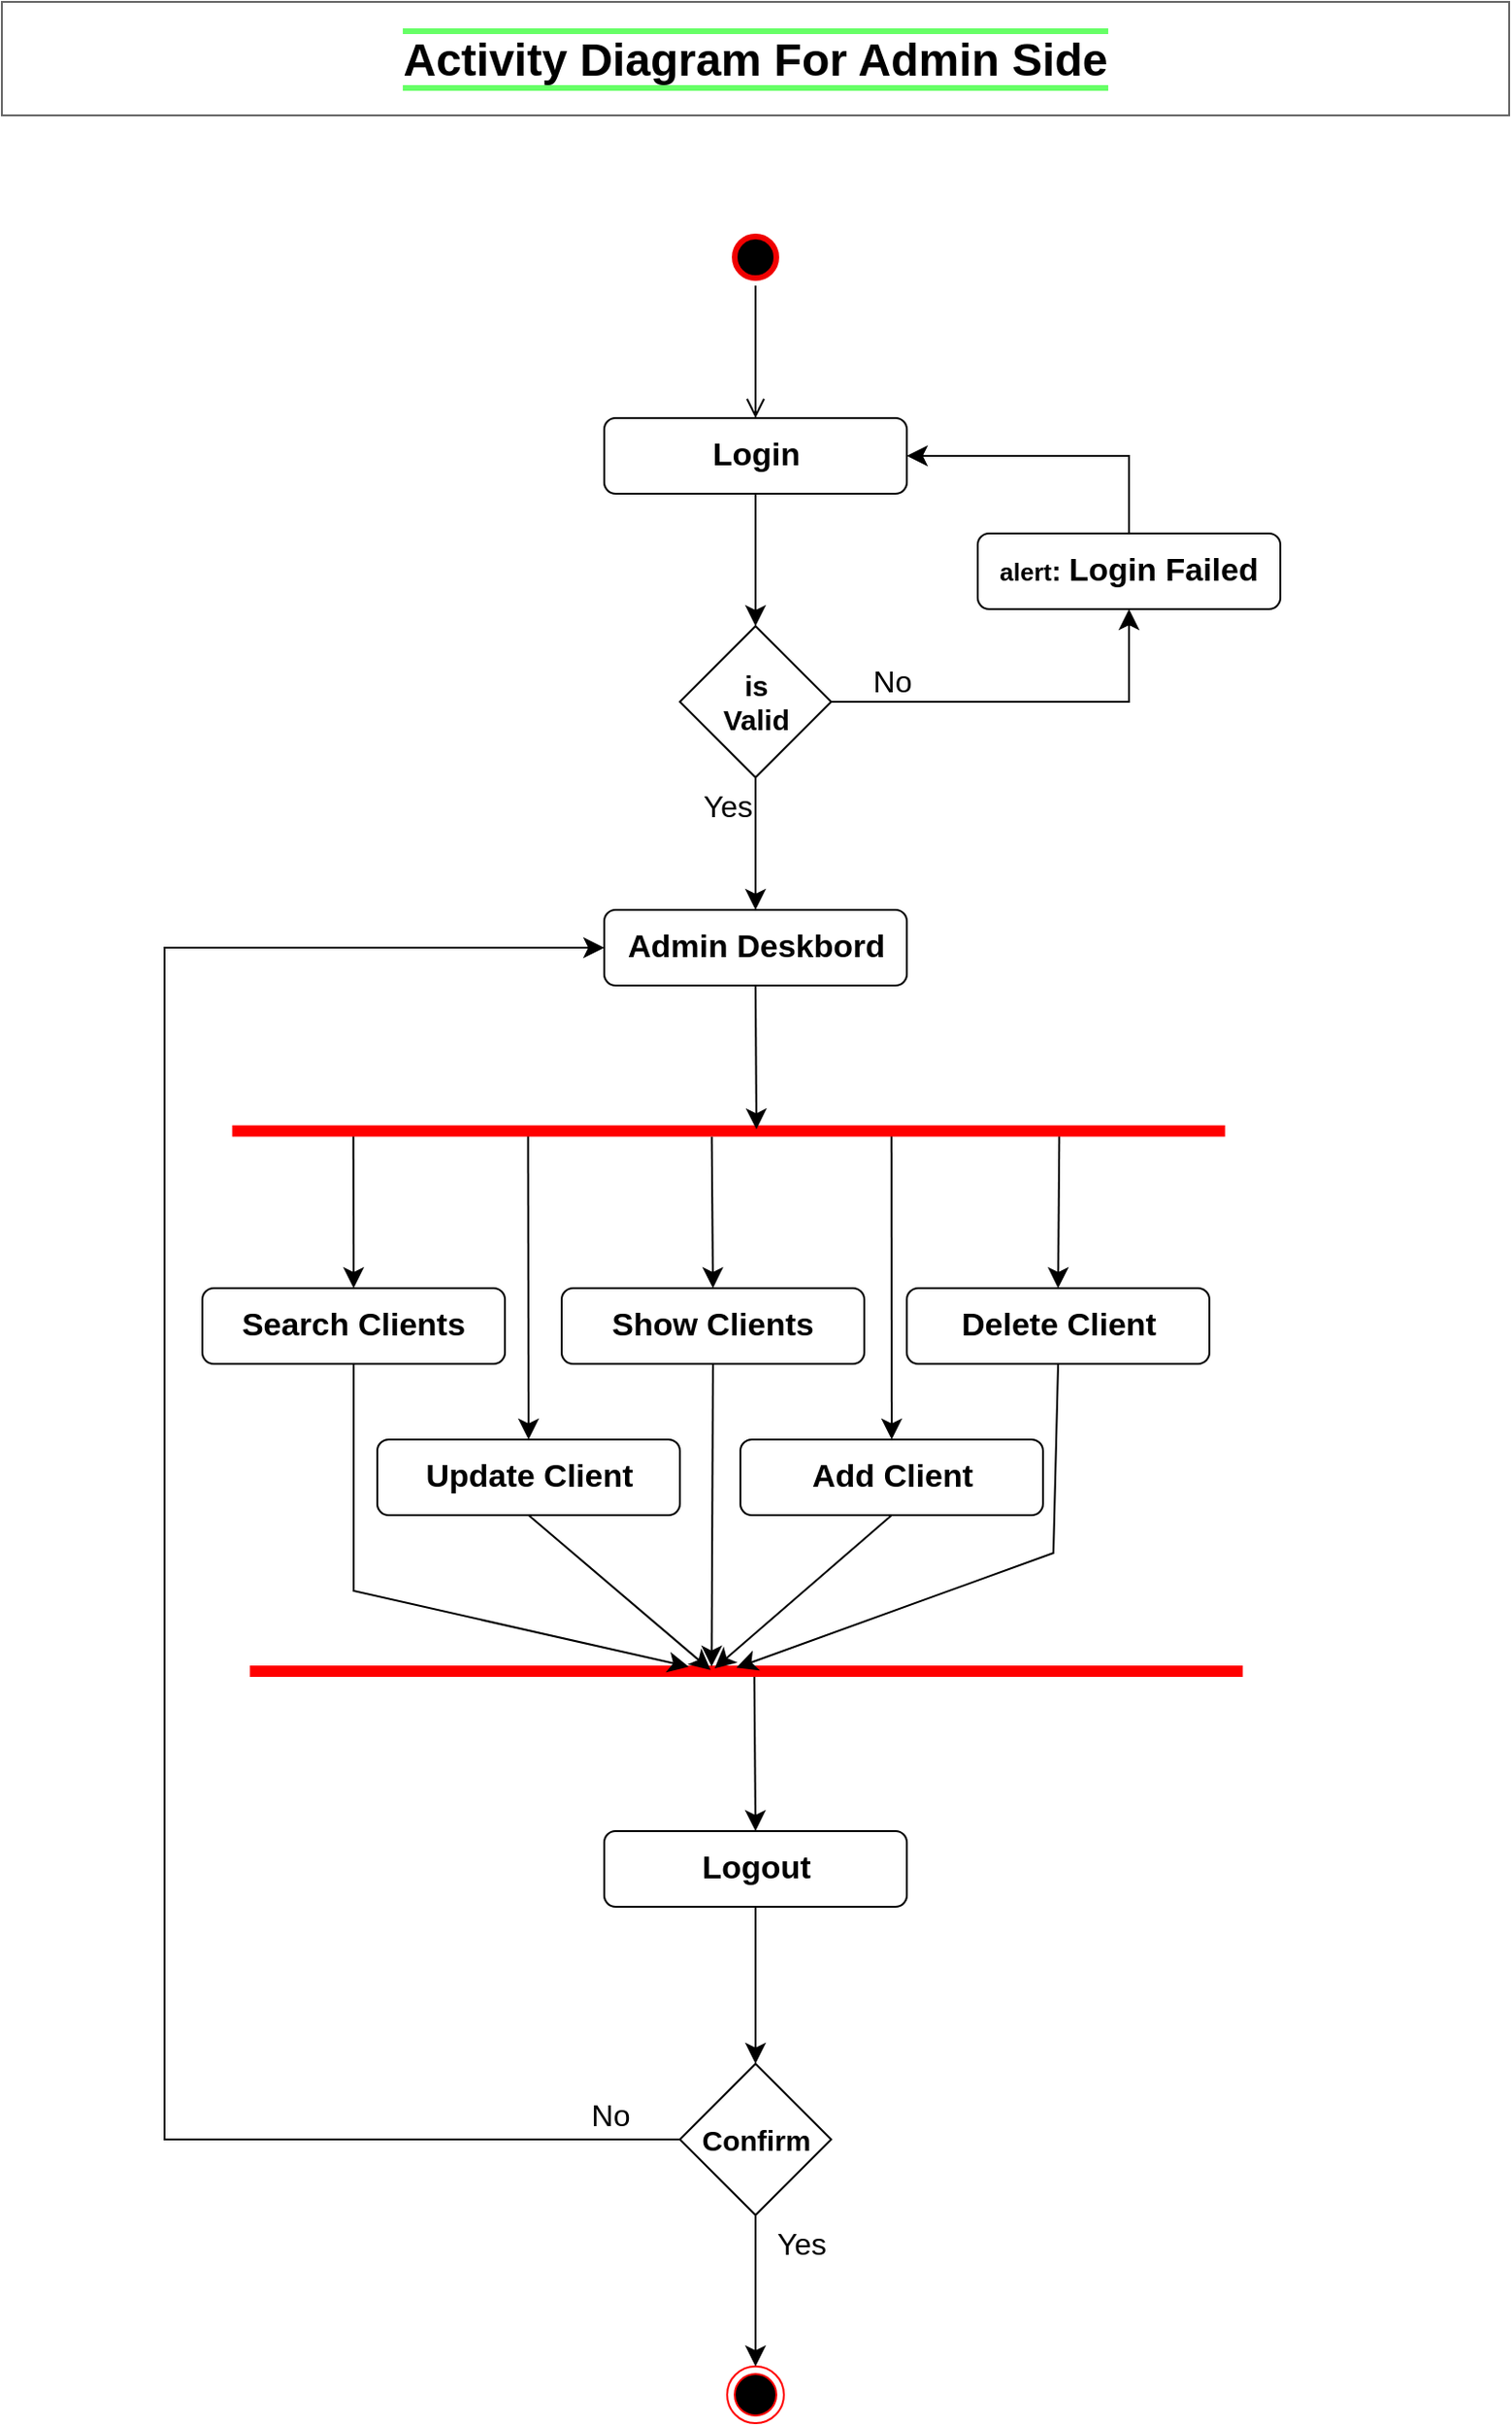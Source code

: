 <mxfile version="23.1.4" type="device">
  <diagram name="Page-1" id="YnzdXZGGdSsKxX0sG3py">
    <mxGraphModel dx="1335" dy="864" grid="1" gridSize="10" guides="1" tooltips="1" connect="1" arrows="1" fold="1" page="1" pageScale="1" pageWidth="850" pageHeight="1100" background="none" math="0" shadow="0">
      <root>
        <mxCell id="0" />
        <mxCell id="1" parent="0" />
        <mxCell id="VhJA7Kd5jVIp0lMXF9Xg-35" value="" style="endArrow=classic;html=1;rounded=0;fontSize=12;startSize=8;endSize=8;exitX=0.508;exitY=0.585;exitDx=0;exitDy=0;exitPerimeter=0;entryX=0.5;entryY=0;entryDx=0;entryDy=0;" parent="1" source="VhJA7Kd5jVIp0lMXF9Xg-29" target="VhJA7Kd5jVIp0lMXF9Xg-36" edge="1">
          <mxGeometry width="50" height="50" relative="1" as="geometry">
            <mxPoint x="592" y="930" as="sourcePoint" />
            <mxPoint x="592" y="1000" as="targetPoint" />
          </mxGeometry>
        </mxCell>
        <mxCell id="VhJA7Kd5jVIp0lMXF9Xg-28" value="" style="endArrow=classic;html=1;rounded=0;fontSize=12;startSize=8;endSize=8;exitX=0.833;exitY=0.638;exitDx=0;exitDy=0;exitPerimeter=0;entryX=0.5;entryY=0;entryDx=0;entryDy=0;" parent="1" source="VhJA7Kd5jVIp0lMXF9Xg-16" target="VhJA7Kd5jVIp0lMXF9Xg-20" edge="1">
          <mxGeometry width="50" height="50" relative="1" as="geometry">
            <mxPoint x="751.91" y="650" as="sourcePoint" />
            <mxPoint x="753" y="710" as="targetPoint" />
          </mxGeometry>
        </mxCell>
        <mxCell id="VhJA7Kd5jVIp0lMXF9Xg-26" value="" style="endArrow=classic;html=1;rounded=0;fontSize=12;startSize=8;endSize=8;exitX=0.664;exitY=0.623;exitDx=0;exitDy=0;exitPerimeter=0;entryX=0.5;entryY=0;entryDx=0;entryDy=0;" parent="1" source="VhJA7Kd5jVIp0lMXF9Xg-16" target="VhJA7Kd5jVIp0lMXF9Xg-22" edge="1">
          <mxGeometry width="50" height="50" relative="1" as="geometry">
            <mxPoint x="660" y="650" as="sourcePoint" />
            <mxPoint x="661" y="730" as="targetPoint" />
          </mxGeometry>
        </mxCell>
        <mxCell id="VhJA7Kd5jVIp0lMXF9Xg-25" value="" style="endArrow=classic;html=1;rounded=0;fontSize=12;startSize=8;endSize=8;exitX=0.483;exitY=0.653;exitDx=0;exitDy=0;exitPerimeter=0;entryX=0.5;entryY=0;entryDx=0;entryDy=0;" parent="1" source="VhJA7Kd5jVIp0lMXF9Xg-16" target="VhJA7Kd5jVIp0lMXF9Xg-19" edge="1">
          <mxGeometry width="50" height="50" relative="1" as="geometry">
            <mxPoint x="568.13" y="647" as="sourcePoint" />
            <mxPoint x="570" y="710" as="targetPoint" />
          </mxGeometry>
        </mxCell>
        <mxCell id="VhJA7Kd5jVIp0lMXF9Xg-24" value="" style="endArrow=classic;html=1;rounded=0;fontSize=12;startSize=8;endSize=8;exitX=0.122;exitY=0.595;exitDx=0;exitDy=0;entryX=0.5;entryY=0;entryDx=0;entryDy=0;exitPerimeter=0;" parent="1" source="VhJA7Kd5jVIp0lMXF9Xg-16" target="VhJA7Kd5jVIp0lMXF9Xg-18" edge="1">
          <mxGeometry width="50" height="50" relative="1" as="geometry">
            <mxPoint x="379.41" y="644" as="sourcePoint" />
            <mxPoint x="380.41" y="720" as="targetPoint" />
          </mxGeometry>
        </mxCell>
        <mxCell id="VhJA7Kd5jVIp0lMXF9Xg-23" value="" style="endArrow=classic;html=1;rounded=0;fontSize=12;startSize=8;endSize=8;entryX=0.5;entryY=0;entryDx=0;entryDy=0;exitX=0.298;exitY=0.522;exitDx=0;exitDy=0;exitPerimeter=0;" parent="1" source="VhJA7Kd5jVIp0lMXF9Xg-16" target="VhJA7Kd5jVIp0lMXF9Xg-21" edge="1">
          <mxGeometry width="50" height="50" relative="1" as="geometry">
            <mxPoint x="473" y="640" as="sourcePoint" />
            <mxPoint x="460" y="714" as="targetPoint" />
          </mxGeometry>
        </mxCell>
        <mxCell id="VhJA7Kd5jVIp0lMXF9Xg-16" value="" style="shape=line;html=1;strokeWidth=6;strokeColor=#ff0000;labelBackgroundColor=none;fillColor=#99ff99;rotation=-90;direction=south;" parent="1" vertex="1">
          <mxGeometry x="568.13" y="374.36" width="20.31" height="525" as="geometry" />
        </mxCell>
        <mxCell id="VhJA7Kd5jVIp0lMXF9Xg-1" value="&lt;h1 style=&quot;line-height: 0%;&quot;&gt;&lt;span style=&quot;background-color: rgb(255, 255, 255);&quot;&gt;Activity Diagram For Admin Side&lt;/span&gt;&lt;/h1&gt;" style="rounded=0;whiteSpace=wrap;html=1;labelBackgroundColor=#66FF66;strokeColor=#666666;fillColor=none;gradientColor=#b3b3b3;" parent="1" vertex="1">
          <mxGeometry x="194" y="40" width="797" height="60" as="geometry" />
        </mxCell>
        <mxCell id="VhJA7Kd5jVIp0lMXF9Xg-2" value="" style="ellipse;html=1;shape=startState;fillColor=#000000;strokeColor=#f00000;strokeWidth=3;fillStyle=auto;" parent="1" vertex="1">
          <mxGeometry x="577.5" y="160" width="30" height="30" as="geometry" />
        </mxCell>
        <mxCell id="VhJA7Kd5jVIp0lMXF9Xg-3" value="" style="edgeStyle=orthogonalEdgeStyle;html=1;verticalAlign=bottom;endArrow=open;endSize=8;strokeColor=#000000;rounded=0;fontSize=12;entryX=0.5;entryY=0;entryDx=0;entryDy=0;" parent="1" source="VhJA7Kd5jVIp0lMXF9Xg-2" target="VhJA7Kd5jVIp0lMXF9Xg-4" edge="1">
          <mxGeometry relative="1" as="geometry">
            <mxPoint x="592.5" y="250" as="targetPoint" />
          </mxGeometry>
        </mxCell>
        <mxCell id="VhJA7Kd5jVIp0lMXF9Xg-4" value="&lt;b&gt;&lt;font style=&quot;font-size: 17px;&quot;&gt;Login&lt;/font&gt;&lt;/b&gt;" style="rounded=1;whiteSpace=wrap;html=1;" parent="1" vertex="1">
          <mxGeometry x="512.5" y="260" width="160" height="40" as="geometry" />
        </mxCell>
        <mxCell id="VhJA7Kd5jVIp0lMXF9Xg-6" value="&lt;b&gt;&lt;font style=&quot;font-size: 15px;&quot;&gt;is&lt;br&gt;Valid&lt;/font&gt;&lt;/b&gt;" style="rhombus;whiteSpace=wrap;html=1;" parent="1" vertex="1">
          <mxGeometry x="552.5" y="370" width="80" height="80" as="geometry" />
        </mxCell>
        <mxCell id="VhJA7Kd5jVIp0lMXF9Xg-7" value="" style="endArrow=classic;html=1;rounded=0;fontSize=12;startSize=8;endSize=8;exitX=0.5;exitY=1;exitDx=0;exitDy=0;entryX=0.5;entryY=0;entryDx=0;entryDy=0;" parent="1" source="VhJA7Kd5jVIp0lMXF9Xg-4" target="VhJA7Kd5jVIp0lMXF9Xg-6" edge="1">
          <mxGeometry width="50" height="50" relative="1" as="geometry">
            <mxPoint x="420" y="510" as="sourcePoint" />
            <mxPoint x="470" y="460" as="targetPoint" />
          </mxGeometry>
        </mxCell>
        <mxCell id="VhJA7Kd5jVIp0lMXF9Xg-8" value="" style="endArrow=classic;html=1;rounded=0;fontSize=12;startSize=8;endSize=8;exitX=0.5;exitY=1;exitDx=0;exitDy=0;entryX=0.5;entryY=0;entryDx=0;entryDy=0;" parent="1" source="VhJA7Kd5jVIp0lMXF9Xg-6" target="VhJA7Kd5jVIp0lMXF9Xg-14" edge="1">
          <mxGeometry width="50" height="50" relative="1" as="geometry">
            <mxPoint x="592.3" y="450" as="sourcePoint" />
            <mxPoint x="592.3" y="520" as="targetPoint" />
          </mxGeometry>
        </mxCell>
        <mxCell id="VhJA7Kd5jVIp0lMXF9Xg-9" value="Yes" style="text;html=1;align=center;verticalAlign=middle;whiteSpace=wrap;rounded=0;;fontSize=16;" parent="1" vertex="1">
          <mxGeometry x="547.5" y="450" width="60" height="30" as="geometry" />
        </mxCell>
        <mxCell id="VhJA7Kd5jVIp0lMXF9Xg-10" value="" style="endArrow=classic;html=1;rounded=0;fontSize=12;startSize=8;endSize=8;exitX=1;exitY=0.5;exitDx=0;exitDy=0;entryX=0.5;entryY=1;entryDx=0;entryDy=0;" parent="1" source="VhJA7Kd5jVIp0lMXF9Xg-6" target="VhJA7Kd5jVIp0lMXF9Xg-11" edge="1">
          <mxGeometry width="50" height="50" relative="1" as="geometry">
            <mxPoint x="640" y="409.66" as="sourcePoint" />
            <mxPoint x="699.3" y="409.66" as="targetPoint" />
            <Array as="points">
              <mxPoint x="790" y="410" />
            </Array>
          </mxGeometry>
        </mxCell>
        <mxCell id="VhJA7Kd5jVIp0lMXF9Xg-11" value="&lt;font style=&quot;&quot;&gt;&lt;b style=&quot;&quot;&gt;&lt;font style=&quot;font-size: 13px;&quot;&gt;alert&lt;/font&gt;&lt;span style=&quot;font-size: 15px;&quot;&gt;: &lt;/span&gt;&lt;/b&gt;&lt;/font&gt;&lt;font style=&quot;font-weight: bold; font-size: 17px;&quot;&gt;Login Failed&lt;/font&gt;" style="rounded=1;whiteSpace=wrap;html=1;" parent="1" vertex="1">
          <mxGeometry x="710" y="321" width="160" height="40" as="geometry" />
        </mxCell>
        <mxCell id="VhJA7Kd5jVIp0lMXF9Xg-12" value="" style="endArrow=classic;html=1;rounded=0;fontSize=12;startSize=8;endSize=8;exitX=0.5;exitY=0;exitDx=0;exitDy=0;entryX=1;entryY=0.5;entryDx=0;entryDy=0;" parent="1" source="VhJA7Kd5jVIp0lMXF9Xg-11" target="VhJA7Kd5jVIp0lMXF9Xg-4" edge="1">
          <mxGeometry width="50" height="50" relative="1" as="geometry">
            <mxPoint x="700" y="380" as="sourcePoint" />
            <mxPoint x="750" y="330" as="targetPoint" />
            <Array as="points">
              <mxPoint x="790" y="280" />
            </Array>
          </mxGeometry>
        </mxCell>
        <mxCell id="VhJA7Kd5jVIp0lMXF9Xg-13" value="No" style="text;html=1;align=center;verticalAlign=middle;whiteSpace=wrap;rounded=0;;fontSize=16;" parent="1" vertex="1">
          <mxGeometry x="634.5" y="384" width="60" height="30" as="geometry" />
        </mxCell>
        <mxCell id="VhJA7Kd5jVIp0lMXF9Xg-14" value="&lt;span style=&quot;font-size: 17px;&quot;&gt;&lt;b&gt;Admin Deskbord&lt;/b&gt;&lt;/span&gt;" style="rounded=1;whiteSpace=wrap;html=1;" parent="1" vertex="1">
          <mxGeometry x="512.5" y="520" width="160" height="40" as="geometry" />
        </mxCell>
        <mxCell id="VhJA7Kd5jVIp0lMXF9Xg-15" value="" style="endArrow=classic;html=1;rounded=0;fontSize=12;startSize=8;endSize=8;exitX=0.5;exitY=1;exitDx=0;exitDy=0;entryX=0.528;entryY=0.459;entryDx=0;entryDy=0;entryPerimeter=0;" parent="1" source="VhJA7Kd5jVIp0lMXF9Xg-14" target="VhJA7Kd5jVIp0lMXF9Xg-16" edge="1">
          <mxGeometry width="50" height="50" relative="1" as="geometry">
            <mxPoint x="592.91" y="560" as="sourcePoint" />
            <mxPoint x="593" y="630" as="targetPoint" />
          </mxGeometry>
        </mxCell>
        <mxCell id="VhJA7Kd5jVIp0lMXF9Xg-18" value="&lt;span style=&quot;font-size: 17px;&quot;&gt;&lt;b&gt;Search Clients&lt;/b&gt;&lt;/span&gt;" style="rounded=1;whiteSpace=wrap;html=1;" parent="1" vertex="1">
          <mxGeometry x="300" y="720" width="160" height="40" as="geometry" />
        </mxCell>
        <mxCell id="VhJA7Kd5jVIp0lMXF9Xg-19" value="&lt;span style=&quot;font-size: 17px;&quot;&gt;&lt;b&gt;Show Clients&lt;/b&gt;&lt;/span&gt;" style="rounded=1;whiteSpace=wrap;html=1;" parent="1" vertex="1">
          <mxGeometry x="490" y="720" width="160" height="40" as="geometry" />
        </mxCell>
        <mxCell id="VhJA7Kd5jVIp0lMXF9Xg-20" value="&lt;span style=&quot;font-size: 17px;&quot;&gt;&lt;b&gt;Delete Client&lt;/b&gt;&lt;/span&gt;" style="rounded=1;whiteSpace=wrap;html=1;" parent="1" vertex="1">
          <mxGeometry x="672.5" y="720" width="160" height="40" as="geometry" />
        </mxCell>
        <mxCell id="VhJA7Kd5jVIp0lMXF9Xg-21" value="&lt;span style=&quot;font-size: 17px;&quot;&gt;&lt;b&gt;Update Client&lt;/b&gt;&lt;/span&gt;" style="rounded=1;whiteSpace=wrap;html=1;" parent="1" vertex="1">
          <mxGeometry x="392.5" y="800" width="160" height="40" as="geometry" />
        </mxCell>
        <mxCell id="VhJA7Kd5jVIp0lMXF9Xg-22" value="&lt;span style=&quot;font-size: 17px;&quot;&gt;&lt;b&gt;Add Client&lt;/b&gt;&lt;/span&gt;" style="rounded=1;whiteSpace=wrap;html=1;" parent="1" vertex="1">
          <mxGeometry x="584.5" y="800" width="160" height="40" as="geometry" />
        </mxCell>
        <mxCell id="VhJA7Kd5jVIp0lMXF9Xg-29" value="" style="shape=line;html=1;strokeWidth=6;strokeColor=#ff0000;labelBackgroundColor=none;fillColor=#99ff99;rotation=-90;direction=south;" parent="1" vertex="1">
          <mxGeometry x="577.5" y="660" width="20.31" height="525" as="geometry" />
        </mxCell>
        <mxCell id="VhJA7Kd5jVIp0lMXF9Xg-30" value="" style="endArrow=classic;html=1;rounded=0;fontSize=12;startSize=8;endSize=8;exitX=0.5;exitY=1;exitDx=0;exitDy=0;entryX=0.464;entryY=0.471;entryDx=0;entryDy=0;entryPerimeter=0;" parent="1" source="VhJA7Kd5jVIp0lMXF9Xg-21" target="VhJA7Kd5jVIp0lMXF9Xg-29" edge="1">
          <mxGeometry width="50" height="50" relative="1" as="geometry">
            <mxPoint x="480" y="840" as="sourcePoint" />
            <mxPoint x="480" y="921" as="targetPoint" />
          </mxGeometry>
        </mxCell>
        <mxCell id="VhJA7Kd5jVIp0lMXF9Xg-31" value="" style="endArrow=classic;html=1;rounded=0;fontSize=12;startSize=8;endSize=8;exitX=0.5;exitY=1;exitDx=0;exitDy=0;entryX=0.465;entryY=0.377;entryDx=0;entryDy=0;entryPerimeter=0;" parent="1" source="VhJA7Kd5jVIp0lMXF9Xg-19" target="VhJA7Kd5jVIp0lMXF9Xg-29" edge="1">
          <mxGeometry width="50" height="50" relative="1" as="geometry">
            <mxPoint x="568.13" y="790" as="sourcePoint" />
            <mxPoint x="569.13" y="870" as="targetPoint" />
          </mxGeometry>
        </mxCell>
        <mxCell id="VhJA7Kd5jVIp0lMXF9Xg-32" value="" style="endArrow=classic;html=1;rounded=0;fontSize=12;startSize=8;endSize=8;exitX=0.5;exitY=1;exitDx=0;exitDy=0;entryX=0.468;entryY=0.428;entryDx=0;entryDy=0;entryPerimeter=0;" parent="1" source="VhJA7Kd5jVIp0lMXF9Xg-22" target="VhJA7Kd5jVIp0lMXF9Xg-29" edge="1">
          <mxGeometry width="50" height="50" relative="1" as="geometry">
            <mxPoint x="483" y="850" as="sourcePoint" />
            <mxPoint x="580" y="910" as="targetPoint" />
          </mxGeometry>
        </mxCell>
        <mxCell id="VhJA7Kd5jVIp0lMXF9Xg-33" value="" style="endArrow=classic;html=1;rounded=0;fontSize=12;startSize=8;endSize=8;exitX=0.5;exitY=1;exitDx=0;exitDy=0;entryX=0.442;entryY=0.385;entryDx=0;entryDy=0;entryPerimeter=0;" parent="1" source="VhJA7Kd5jVIp0lMXF9Xg-18" target="VhJA7Kd5jVIp0lMXF9Xg-29" edge="1">
          <mxGeometry width="50" height="50" relative="1" as="geometry">
            <mxPoint x="360" y="760" as="sourcePoint" />
            <mxPoint x="360" y="841" as="targetPoint" />
            <Array as="points">
              <mxPoint x="380" y="880" />
            </Array>
          </mxGeometry>
        </mxCell>
        <mxCell id="VhJA7Kd5jVIp0lMXF9Xg-34" value="" style="endArrow=classic;html=1;rounded=0;fontSize=12;startSize=8;endSize=8;exitX=0.5;exitY=1;exitDx=0;exitDy=0;entryX=0.49;entryY=0.409;entryDx=0;entryDy=0;entryPerimeter=0;" parent="1" source="VhJA7Kd5jVIp0lMXF9Xg-20" target="VhJA7Kd5jVIp0lMXF9Xg-29" edge="1">
          <mxGeometry width="50" height="50" relative="1" as="geometry">
            <mxPoint x="763" y="650" as="sourcePoint" />
            <mxPoint x="763" y="730" as="targetPoint" />
            <Array as="points">
              <mxPoint x="750" y="860" />
            </Array>
          </mxGeometry>
        </mxCell>
        <mxCell id="VhJA7Kd5jVIp0lMXF9Xg-36" value="&lt;span style=&quot;font-size: 17px;&quot;&gt;&lt;b&gt;Logout&lt;/b&gt;&lt;/span&gt;" style="rounded=1;whiteSpace=wrap;html=1;" parent="1" vertex="1">
          <mxGeometry x="512.5" y="1007" width="160" height="40" as="geometry" />
        </mxCell>
        <mxCell id="VhJA7Kd5jVIp0lMXF9Xg-37" value="&lt;span style=&quot;font-size: 15px;&quot;&gt;&lt;b&gt;Confirm&lt;/b&gt;&lt;/span&gt;" style="rhombus;whiteSpace=wrap;html=1;" parent="1" vertex="1">
          <mxGeometry x="552.5" y="1130" width="80" height="80" as="geometry" />
        </mxCell>
        <mxCell id="VhJA7Kd5jVIp0lMXF9Xg-38" value="" style="endArrow=classic;html=1;rounded=0;fontSize=12;startSize=8;endSize=8;exitX=0.5;exitY=1;exitDx=0;exitDy=0;entryX=0.5;entryY=0;entryDx=0;entryDy=0;" parent="1" source="VhJA7Kd5jVIp0lMXF9Xg-36" target="VhJA7Kd5jVIp0lMXF9Xg-37" edge="1">
          <mxGeometry width="50" height="50" relative="1" as="geometry">
            <mxPoint x="590" y="1050" as="sourcePoint" />
            <mxPoint x="590" y="1120" as="targetPoint" />
          </mxGeometry>
        </mxCell>
        <mxCell id="VhJA7Kd5jVIp0lMXF9Xg-39" value="" style="ellipse;html=1;shape=endState;fillColor=#000000;strokeColor=#ff0000;" parent="1" vertex="1">
          <mxGeometry x="577.5" y="1290" width="30" height="30" as="geometry" />
        </mxCell>
        <mxCell id="VhJA7Kd5jVIp0lMXF9Xg-40" value="" style="endArrow=classic;html=1;rounded=0;fontSize=12;startSize=8;endSize=8;exitX=0.5;exitY=1;exitDx=0;exitDy=0;entryX=0.5;entryY=0;entryDx=0;entryDy=0;" parent="1" source="VhJA7Kd5jVIp0lMXF9Xg-37" target="VhJA7Kd5jVIp0lMXF9Xg-39" edge="1">
          <mxGeometry width="50" height="50" relative="1" as="geometry">
            <mxPoint x="592" y="1210" as="sourcePoint" />
            <mxPoint x="592" y="1293" as="targetPoint" />
          </mxGeometry>
        </mxCell>
        <mxCell id="VhJA7Kd5jVIp0lMXF9Xg-41" value="Yes" style="text;html=1;align=center;verticalAlign=middle;whiteSpace=wrap;rounded=0;;fontSize=16;" parent="1" vertex="1">
          <mxGeometry x="587" y="1210" width="60" height="30" as="geometry" />
        </mxCell>
        <mxCell id="VhJA7Kd5jVIp0lMXF9Xg-42" value="" style="endArrow=classic;html=1;rounded=0;fontSize=12;startSize=8;endSize=8;exitX=0;exitY=0.5;exitDx=0;exitDy=0;entryX=0;entryY=0.5;entryDx=0;entryDy=0;" parent="1" source="VhJA7Kd5jVIp0lMXF9Xg-37" target="VhJA7Kd5jVIp0lMXF9Xg-14" edge="1">
          <mxGeometry width="50" height="50" relative="1" as="geometry">
            <mxPoint x="490" y="1150" as="sourcePoint" />
            <mxPoint x="490" y="1230" as="targetPoint" />
            <Array as="points">
              <mxPoint x="280" y="1170" />
              <mxPoint x="280" y="540" />
            </Array>
          </mxGeometry>
        </mxCell>
        <mxCell id="VhJA7Kd5jVIp0lMXF9Xg-43" value="No" style="text;html=1;align=center;verticalAlign=middle;whiteSpace=wrap;rounded=0;;fontSize=16;" parent="1" vertex="1">
          <mxGeometry x="486" y="1142" width="60" height="30" as="geometry" />
        </mxCell>
      </root>
    </mxGraphModel>
  </diagram>
</mxfile>
